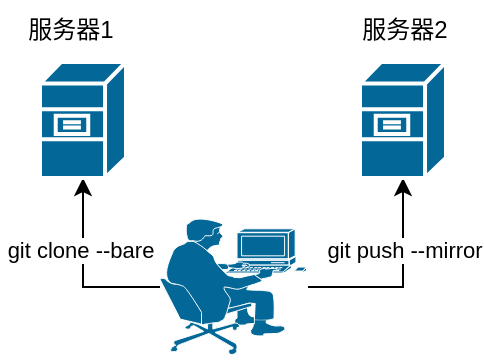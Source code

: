 <mxfile version="20.4.0" type="github" pages="3">
  <diagram name="20221010164310" id="gy6nlpveG3f7GiaCG15i">
    <mxGraphModel dx="924" dy="507" grid="1" gridSize="10" guides="1" tooltips="1" connect="1" arrows="1" fold="1" page="1" pageScale="1" pageWidth="1920" pageHeight="1200" math="0" shadow="0">
      <root>
        <mxCell id="DraJJuAHOcvPgnh4uwFL-0" />
        <mxCell id="DraJJuAHOcvPgnh4uwFL-1" parent="DraJJuAHOcvPgnh4uwFL-0" />
        <mxCell id="DraJJuAHOcvPgnh4uwFL-10" value="" style="edgeStyle=orthogonalEdgeStyle;rounded=0;orthogonalLoop=1;jettySize=auto;html=1;entryX=0.5;entryY=1;entryDx=0;entryDy=0;entryPerimeter=0;" edge="1" parent="DraJJuAHOcvPgnh4uwFL-1" source="DraJJuAHOcvPgnh4uwFL-12" target="DraJJuAHOcvPgnh4uwFL-14">
          <mxGeometry relative="1" as="geometry">
            <mxPoint x="251" y="194.5" as="targetPoint" />
          </mxGeometry>
        </mxCell>
        <mxCell id="aOWOsG2BiRnHnq_Rkf4H-1" value="git push --mirror" style="edgeLabel;html=1;align=center;verticalAlign=middle;resizable=0;points=[];" vertex="1" connectable="0" parent="DraJJuAHOcvPgnh4uwFL-10">
          <mxGeometry x="0.308" relative="1" as="geometry">
            <mxPoint as="offset" />
          </mxGeometry>
        </mxCell>
        <mxCell id="DraJJuAHOcvPgnh4uwFL-11" value="" style="edgeStyle=orthogonalEdgeStyle;rounded=0;orthogonalLoop=1;jettySize=auto;html=1;" edge="1" parent="DraJJuAHOcvPgnh4uwFL-1" source="DraJJuAHOcvPgnh4uwFL-12" target="DraJJuAHOcvPgnh4uwFL-13">
          <mxGeometry relative="1" as="geometry">
            <mxPoint x="63" y="194.5" as="targetPoint" />
          </mxGeometry>
        </mxCell>
        <mxCell id="aOWOsG2BiRnHnq_Rkf4H-0" value="git clone --bare" style="edgeLabel;html=1;align=center;verticalAlign=middle;resizable=0;points=[];" vertex="1" connectable="0" parent="DraJJuAHOcvPgnh4uwFL-11">
          <mxGeometry x="0.226" y="2" relative="1" as="geometry">
            <mxPoint as="offset" />
          </mxGeometry>
        </mxCell>
        <mxCell id="DraJJuAHOcvPgnh4uwFL-12" value="" style="shape=mxgraph.cisco.people.pc_man;sketch=0;html=1;pointerEvents=1;dashed=0;fillColor=#036897;strokeColor=#ffffff;strokeWidth=2;verticalLabelPosition=bottom;verticalAlign=top;align=center;outlineConnect=0;" vertex="1" parent="DraJJuAHOcvPgnh4uwFL-1">
          <mxGeometry x="120" y="160" width="74" height="69" as="geometry" />
        </mxCell>
        <mxCell id="DraJJuAHOcvPgnh4uwFL-13" value="" style="shape=mxgraph.cisco.servers.file_server;sketch=0;html=1;pointerEvents=1;dashed=0;fillColor=#036897;strokeColor=#ffffff;strokeWidth=2;verticalLabelPosition=bottom;verticalAlign=top;align=center;outlineConnect=0;" vertex="1" parent="DraJJuAHOcvPgnh4uwFL-1">
          <mxGeometry x="60" y="82" width="43" height="58" as="geometry" />
        </mxCell>
        <mxCell id="DraJJuAHOcvPgnh4uwFL-14" value="" style="shape=mxgraph.cisco.servers.file_server;sketch=0;html=1;pointerEvents=1;dashed=0;fillColor=#036897;strokeColor=#ffffff;strokeWidth=2;verticalLabelPosition=bottom;verticalAlign=top;align=center;outlineConnect=0;" vertex="1" parent="DraJJuAHOcvPgnh4uwFL-1">
          <mxGeometry x="220" y="82" width="43" height="58" as="geometry" />
        </mxCell>
        <mxCell id="aOWOsG2BiRnHnq_Rkf4H-3" value="&lt;span style=&quot;background-color: rgb(255, 255, 255);&quot;&gt;服务器1&lt;/span&gt;" style="text;html=1;align=center;verticalAlign=middle;resizable=0;points=[];autosize=1;strokeColor=none;fillColor=none;" vertex="1" parent="DraJJuAHOcvPgnh4uwFL-1">
          <mxGeometry x="40" y="51" width="70" height="30" as="geometry" />
        </mxCell>
        <mxCell id="aOWOsG2BiRnHnq_Rkf4H-4" value="&lt;span style=&quot;background-color: rgb(255, 255, 255);&quot;&gt;服务器2&lt;/span&gt;" style="text;html=1;align=center;verticalAlign=middle;resizable=0;points=[];autosize=1;strokeColor=none;fillColor=none;" vertex="1" parent="DraJJuAHOcvPgnh4uwFL-1">
          <mxGeometry x="206.5" y="51" width="70" height="30" as="geometry" />
        </mxCell>
      </root>
    </mxGraphModel>
  </diagram>
  <diagram name="20221010162110" id="3HABgmHqqW5baj-3t9z8">
    <mxGraphModel dx="924" dy="530" grid="1" gridSize="10" guides="1" tooltips="1" connect="1" arrows="1" fold="1" page="1" pageScale="1" pageWidth="1920" pageHeight="1200" math="0" shadow="0">
      <root>
        <mxCell id="suRAfqg6CjxLi9MMDhd2-0" />
        <mxCell id="suRAfqg6CjxLi9MMDhd2-1" parent="suRAfqg6CjxLi9MMDhd2-0" />
        <mxCell id="UG6p2U2NHbP9j15jlaxX-8" value="" style="edgeStyle=orthogonalEdgeStyle;rounded=0;orthogonalLoop=1;jettySize=auto;html=1;entryX=0.5;entryY=1;entryDx=0;entryDy=0;" edge="1" parent="suRAfqg6CjxLi9MMDhd2-1" source="UG6p2U2NHbP9j15jlaxX-3" target="UG6p2U2NHbP9j15jlaxX-4">
          <mxGeometry relative="1" as="geometry">
            <mxPoint x="80" y="250" as="targetPoint" />
          </mxGeometry>
        </mxCell>
        <mxCell id="UG6p2U2NHbP9j15jlaxX-11" value="git clone --bare" style="edgeLabel;html=1;align=center;verticalAlign=middle;resizable=0;points=[];" vertex="1" connectable="0" parent="UG6p2U2NHbP9j15jlaxX-8">
          <mxGeometry x="0.224" relative="1" as="geometry">
            <mxPoint as="offset" />
          </mxGeometry>
        </mxCell>
        <mxCell id="UG6p2U2NHbP9j15jlaxX-10" value="" style="edgeStyle=orthogonalEdgeStyle;rounded=0;orthogonalLoop=1;jettySize=auto;html=1;entryX=0.5;entryY=1;entryDx=0;entryDy=0;" edge="1" parent="suRAfqg6CjxLi9MMDhd2-1" source="UG6p2U2NHbP9j15jlaxX-3" target="UG6p2U2NHbP9j15jlaxX-6">
          <mxGeometry relative="1" as="geometry">
            <mxPoint x="320" y="250" as="targetPoint" />
          </mxGeometry>
        </mxCell>
        <mxCell id="UG6p2U2NHbP9j15jlaxX-12" value="git push --mirror" style="edgeLabel;html=1;align=center;verticalAlign=middle;resizable=0;points=[];" vertex="1" connectable="0" parent="UG6p2U2NHbP9j15jlaxX-10">
          <mxGeometry x="0.256" relative="1" as="geometry">
            <mxPoint as="offset" />
          </mxGeometry>
        </mxCell>
        <mxCell id="UG6p2U2NHbP9j15jlaxX-3" value="" style="image;html=1;image=img/lib/clip_art/computers/Laptop_128x128.png" vertex="1" parent="suRAfqg6CjxLi9MMDhd2-1">
          <mxGeometry x="160" y="140" width="80" height="80" as="geometry" />
        </mxCell>
        <mxCell id="UG6p2U2NHbP9j15jlaxX-4" value="服务器1" style="image;html=1;image=img/lib/clip_art/computers/Server_Tower_128x128.png" vertex="1" parent="suRAfqg6CjxLi9MMDhd2-1">
          <mxGeometry x="70" y="40" width="80" height="80" as="geometry" />
        </mxCell>
        <mxCell id="UG6p2U2NHbP9j15jlaxX-6" value="服务器2" style="image;html=1;image=img/lib/clip_art/computers/Server_Tower_128x128.png" vertex="1" parent="suRAfqg6CjxLi9MMDhd2-1">
          <mxGeometry x="260" y="40" width="80" height="80" as="geometry" />
        </mxCell>
        <mxCell id="UG6p2U2NHbP9j15jlaxX-13" value="" style="image;html=1;image=img/lib/clip_art/people/Suit_Man_128x128.png" vertex="1" parent="suRAfqg6CjxLi9MMDhd2-1">
          <mxGeometry x="140" y="190" width="30" height="20" as="geometry" />
        </mxCell>
      </root>
    </mxGraphModel>
  </diagram>
  <diagram id="UyHtFqi2HpBrdYgdCdot" name="20221010162049">
    <mxGraphModel dx="1386" dy="795" grid="1" gridSize="10" guides="1" tooltips="1" connect="1" arrows="1" fold="1" page="1" pageScale="1" pageWidth="1920" pageHeight="1200" math="0" shadow="0">
      <root>
        <mxCell id="0" />
        <mxCell id="1" parent="0" />
        <mxCell id="44dB6vl2zQChrk1z4Hqk-114" value="" style="rounded=1;whiteSpace=wrap;html=1;strokeColor=#000000;strokeWidth=2;fillColor=#CCCCCC;" parent="1" vertex="1">
          <mxGeometry x="473" y="40" width="450" height="500" as="geometry" />
        </mxCell>
        <mxCell id="44dB6vl2zQChrk1z4Hqk-108" value="" style="rounded=1;whiteSpace=wrap;html=1;strokeColor=#000000;strokeWidth=2;fillColor=#FFFFFF;" parent="1" vertex="1">
          <mxGeometry x="760" y="130" width="130" height="290" as="geometry" />
        </mxCell>
        <mxCell id="44dB6vl2zQChrk1z4Hqk-107" value="" style="rounded=1;whiteSpace=wrap;html=1;strokeColor=#000000;strokeWidth=2;fillColor=#FFFFFF;" parent="1" vertex="1">
          <mxGeometry x="490" y="130" width="130" height="290" as="geometry" />
        </mxCell>
        <mxCell id="44dB6vl2zQChrk1z4Hqk-92" value="" style="edgeStyle=orthogonalEdgeStyle;rounded=0;orthogonalLoop=1;jettySize=auto;html=1;strokeWidth=2;" parent="1" edge="1">
          <mxGeometry relative="1" as="geometry">
            <mxPoint x="313" y="240" as="sourcePoint" />
            <mxPoint x="473" y="240" as="targetPoint" />
            <Array as="points">
              <mxPoint x="383" y="240" />
            </Array>
          </mxGeometry>
        </mxCell>
        <mxCell id="44dB6vl2zQChrk1z4Hqk-31" value="" style="rounded=1;whiteSpace=wrap;html=1;strokeColor=#000000;fillColor=#CCCCCC;strokeWidth=2;" parent="1" vertex="1">
          <mxGeometry x="130" y="40" width="160" height="500" as="geometry" />
        </mxCell>
        <mxCell id="44dB6vl2zQChrk1z4Hqk-85" value="工作区" style="text;html=1;align=center;verticalAlign=middle;resizable=0;points=[];autosize=1;fontStyle=1" parent="1" vertex="1">
          <mxGeometry x="160" y="60" width="50" height="20" as="geometry" />
        </mxCell>
        <mxCell id="44dB6vl2zQChrk1z4Hqk-54" value="" style="group" parent="1" vertex="1" connectable="0">
          <mxGeometry x="160" y="210" width="90" height="217" as="geometry" />
        </mxCell>
        <mxCell id="44dB6vl2zQChrk1z4Hqk-52" value="" style="group" parent="44dB6vl2zQChrk1z4Hqk-54" vertex="1" connectable="0">
          <mxGeometry x="10" y="5" width="80" height="212" as="geometry" />
        </mxCell>
        <mxCell id="44dB6vl2zQChrk1z4Hqk-50" value="" style="group" parent="44dB6vl2zQChrk1z4Hqk-52" vertex="1" connectable="0">
          <mxGeometry width="80" height="212" as="geometry" />
        </mxCell>
        <mxCell id="44dB6vl2zQChrk1z4Hqk-35" value="" style="group" parent="44dB6vl2zQChrk1z4Hqk-50" vertex="1" connectable="0">
          <mxGeometry y="38" width="50" height="164" as="geometry" />
        </mxCell>
        <mxCell id="44dB6vl2zQChrk1z4Hqk-32" value="" style="strokeWidth=2;html=1;shape=mxgraph.flowchart.annotation_1;align=left;pointerEvents=1;fillColor=#FFFFFF;" parent="44dB6vl2zQChrk1z4Hqk-35" vertex="1">
          <mxGeometry width="50" height="100" as="geometry" />
        </mxCell>
        <mxCell id="44dB6vl2zQChrk1z4Hqk-33" value="" style="strokeWidth=2;html=1;shape=mxgraph.flowchart.annotation_1;align=left;pointerEvents=1;fillColor=#FFFFFF;" parent="44dB6vl2zQChrk1z4Hqk-35" vertex="1">
          <mxGeometry y="32" width="50" height="100" as="geometry" />
        </mxCell>
        <mxCell id="44dB6vl2zQChrk1z4Hqk-34" value="" style="strokeWidth=2;html=1;shape=mxgraph.flowchart.annotation_1;align=left;pointerEvents=1;fillColor=#FFFFFF;" parent="44dB6vl2zQChrk1z4Hqk-35" vertex="1">
          <mxGeometry y="64" width="50" height="100" as="geometry" />
        </mxCell>
        <mxCell id="44dB6vl2zQChrk1z4Hqk-36" value="" style="endArrow=none;html=1;strokeWidth=2;" parent="44dB6vl2zQChrk1z4Hqk-50" edge="1">
          <mxGeometry width="50" height="50" relative="1" as="geometry">
            <mxPoint y="60" as="sourcePoint" />
            <mxPoint as="targetPoint" />
          </mxGeometry>
        </mxCell>
        <mxCell id="44dB6vl2zQChrk1z4Hqk-38" value="" style="shape=note;whiteSpace=wrap;html=1;size=14;verticalAlign=top;align=left;spacingTop=-6;strokeColor=#000000;fillColor=#FFFFFF;strokeWidth=2;" parent="44dB6vl2zQChrk1z4Hqk-50" vertex="1">
          <mxGeometry x="50" y="30" width="30" height="20" as="geometry" />
        </mxCell>
        <mxCell id="44dB6vl2zQChrk1z4Hqk-39" value="" style="shape=note;whiteSpace=wrap;html=1;size=14;verticalAlign=top;align=left;spacingTop=-6;strokeColor=#000000;fillColor=#FFFFFF;strokeWidth=2;" parent="44dB6vl2zQChrk1z4Hqk-50" vertex="1">
          <mxGeometry x="50" y="60" width="30" height="20" as="geometry" />
        </mxCell>
        <mxCell id="44dB6vl2zQChrk1z4Hqk-40" value="" style="shape=note;whiteSpace=wrap;html=1;size=14;verticalAlign=top;align=left;spacingTop=-6;strokeColor=#000000;fillColor=#FFFFFF;strokeWidth=2;" parent="44dB6vl2zQChrk1z4Hqk-50" vertex="1">
          <mxGeometry x="50" y="92" width="30" height="20" as="geometry" />
        </mxCell>
        <mxCell id="44dB6vl2zQChrk1z4Hqk-41" value="" style="shape=note;whiteSpace=wrap;html=1;size=14;verticalAlign=top;align=left;spacingTop=-6;strokeColor=#000000;fillColor=#FFFFFF;strokeWidth=2;" parent="44dB6vl2zQChrk1z4Hqk-50" vertex="1">
          <mxGeometry x="50" y="128" width="30" height="20" as="geometry" />
        </mxCell>
        <mxCell id="44dB6vl2zQChrk1z4Hqk-43" value="" style="shape=note;whiteSpace=wrap;html=1;size=14;verticalAlign=top;align=left;spacingTop=-6;strokeColor=#000000;fillColor=#FFFFFF;strokeWidth=2;" parent="44dB6vl2zQChrk1z4Hqk-50" vertex="1">
          <mxGeometry x="50" y="192" width="30" height="20" as="geometry" />
        </mxCell>
        <mxCell id="44dB6vl2zQChrk1z4Hqk-46" value="" style="shape=note;whiteSpace=wrap;html=1;size=14;verticalAlign=top;align=left;spacingTop=-6;strokeColor=#000000;fillColor=#FFFFFF;strokeWidth=2;" parent="44dB6vl2zQChrk1z4Hqk-50" vertex="1">
          <mxGeometry x="50" y="160" width="30" height="20" as="geometry" />
        </mxCell>
        <mxCell id="44dB6vl2zQChrk1z4Hqk-45" value="" style="shape=note;whiteSpace=wrap;html=1;size=14;verticalAlign=top;align=left;spacingTop=-6;strokeColor=#000000;fillColor=#FFFFFF;strokeWidth=2;" parent="44dB6vl2zQChrk1z4Hqk-54" vertex="1">
          <mxGeometry width="30" height="20" as="geometry" />
        </mxCell>
        <mxCell id="44dB6vl2zQChrk1z4Hqk-89" value="" style="group" parent="1" vertex="1" connectable="0">
          <mxGeometry x="770" y="190" width="90" height="217" as="geometry" />
        </mxCell>
        <mxCell id="44dB6vl2zQChrk1z4Hqk-87" value="" style="group" parent="44dB6vl2zQChrk1z4Hqk-89" vertex="1" connectable="0">
          <mxGeometry width="90" height="217" as="geometry" />
        </mxCell>
        <mxCell id="44dB6vl2zQChrk1z4Hqk-70" value="" style="group" parent="44dB6vl2zQChrk1z4Hqk-87" vertex="1" connectable="0">
          <mxGeometry width="90" height="217" as="geometry" />
        </mxCell>
        <mxCell id="44dB6vl2zQChrk1z4Hqk-71" value="" style="group" parent="44dB6vl2zQChrk1z4Hqk-70" vertex="1" connectable="0">
          <mxGeometry x="10" y="5" width="80" height="212" as="geometry" />
        </mxCell>
        <mxCell id="44dB6vl2zQChrk1z4Hqk-72" value="" style="group" parent="44dB6vl2zQChrk1z4Hqk-71" vertex="1" connectable="0">
          <mxGeometry width="80" height="212" as="geometry" />
        </mxCell>
        <mxCell id="44dB6vl2zQChrk1z4Hqk-73" value="" style="group" parent="44dB6vl2zQChrk1z4Hqk-72" vertex="1" connectable="0">
          <mxGeometry y="38" width="50" height="164" as="geometry" />
        </mxCell>
        <mxCell id="44dB6vl2zQChrk1z4Hqk-74" value="" style="strokeWidth=2;html=1;shape=mxgraph.flowchart.annotation_1;align=left;pointerEvents=1;fillColor=#FFFFFF;" parent="44dB6vl2zQChrk1z4Hqk-73" vertex="1">
          <mxGeometry width="50" height="100" as="geometry" />
        </mxCell>
        <mxCell id="44dB6vl2zQChrk1z4Hqk-75" value="" style="strokeWidth=2;html=1;shape=mxgraph.flowchart.annotation_1;align=left;pointerEvents=1;fillColor=#FFFFFF;" parent="44dB6vl2zQChrk1z4Hqk-73" vertex="1">
          <mxGeometry y="32" width="50" height="100" as="geometry" />
        </mxCell>
        <mxCell id="44dB6vl2zQChrk1z4Hqk-76" value="" style="strokeWidth=2;html=1;shape=mxgraph.flowchart.annotation_1;align=left;pointerEvents=1;fillColor=#FFFFFF;" parent="44dB6vl2zQChrk1z4Hqk-73" vertex="1">
          <mxGeometry y="64" width="50" height="100" as="geometry" />
        </mxCell>
        <mxCell id="44dB6vl2zQChrk1z4Hqk-77" value="" style="endArrow=none;html=1;strokeWidth=2;" parent="44dB6vl2zQChrk1z4Hqk-72" edge="1">
          <mxGeometry width="50" height="50" relative="1" as="geometry">
            <mxPoint y="60" as="sourcePoint" />
            <mxPoint as="targetPoint" />
          </mxGeometry>
        </mxCell>
        <mxCell id="44dB6vl2zQChrk1z4Hqk-78" value="" style="shape=note;whiteSpace=wrap;html=1;size=14;verticalAlign=top;align=left;spacingTop=-6;strokeColor=#000000;fillColor=#FFFFFF;strokeWidth=2;" parent="44dB6vl2zQChrk1z4Hqk-72" vertex="1">
          <mxGeometry x="50" y="30" width="30" height="20" as="geometry" />
        </mxCell>
        <mxCell id="44dB6vl2zQChrk1z4Hqk-79" value="" style="shape=note;whiteSpace=wrap;html=1;size=14;verticalAlign=top;align=left;spacingTop=-6;strokeColor=#000000;fillColor=#FFFFFF;strokeWidth=2;" parent="44dB6vl2zQChrk1z4Hqk-72" vertex="1">
          <mxGeometry x="50" y="60" width="30" height="20" as="geometry" />
        </mxCell>
        <mxCell id="44dB6vl2zQChrk1z4Hqk-80" value="" style="shape=note;whiteSpace=wrap;html=1;size=14;verticalAlign=top;align=left;spacingTop=-6;strokeColor=#000000;fillColor=#FFFFFF;strokeWidth=2;" parent="44dB6vl2zQChrk1z4Hqk-72" vertex="1">
          <mxGeometry x="50" y="92" width="30" height="20" as="geometry" />
        </mxCell>
        <mxCell id="44dB6vl2zQChrk1z4Hqk-81" value="" style="shape=note;whiteSpace=wrap;html=1;size=14;verticalAlign=top;align=left;spacingTop=-6;strokeColor=#000000;fillColor=#FFFFFF;strokeWidth=2;" parent="44dB6vl2zQChrk1z4Hqk-72" vertex="1">
          <mxGeometry x="50" y="128" width="30" height="20" as="geometry" />
        </mxCell>
        <mxCell id="44dB6vl2zQChrk1z4Hqk-82" value="" style="shape=note;whiteSpace=wrap;html=1;size=14;verticalAlign=top;align=left;spacingTop=-6;strokeColor=#000000;fillColor=#FFFFFF;strokeWidth=2;" parent="44dB6vl2zQChrk1z4Hqk-72" vertex="1">
          <mxGeometry x="50" y="192" width="30" height="20" as="geometry" />
        </mxCell>
        <mxCell id="44dB6vl2zQChrk1z4Hqk-83" value="" style="shape=note;whiteSpace=wrap;html=1;size=14;verticalAlign=top;align=left;spacingTop=-6;strokeColor=#000000;fillColor=#FFFFFF;strokeWidth=2;" parent="44dB6vl2zQChrk1z4Hqk-72" vertex="1">
          <mxGeometry x="50" y="160" width="30" height="20" as="geometry" />
        </mxCell>
        <mxCell id="44dB6vl2zQChrk1z4Hqk-84" value="" style="shape=note;whiteSpace=wrap;html=1;size=14;verticalAlign=top;align=left;spacingTop=-6;strokeColor=#000000;fillColor=#FFFFFF;strokeWidth=2;" parent="44dB6vl2zQChrk1z4Hqk-70" vertex="1">
          <mxGeometry width="30" height="20" as="geometry" />
        </mxCell>
        <mxCell id="44dB6vl2zQChrk1z4Hqk-90" value="" style="group" parent="1" vertex="1" connectable="0">
          <mxGeometry x="510" y="190" width="90" height="217" as="geometry" />
        </mxCell>
        <mxCell id="44dB6vl2zQChrk1z4Hqk-88" value="" style="group" parent="44dB6vl2zQChrk1z4Hqk-90" vertex="1" connectable="0">
          <mxGeometry width="90" height="217" as="geometry" />
        </mxCell>
        <mxCell id="44dB6vl2zQChrk1z4Hqk-55" value="" style="group" parent="44dB6vl2zQChrk1z4Hqk-88" vertex="1" connectable="0">
          <mxGeometry width="90" height="217" as="geometry" />
        </mxCell>
        <mxCell id="44dB6vl2zQChrk1z4Hqk-56" value="" style="group" parent="44dB6vl2zQChrk1z4Hqk-55" vertex="1" connectable="0">
          <mxGeometry x="10" y="5" width="80" height="212" as="geometry" />
        </mxCell>
        <mxCell id="44dB6vl2zQChrk1z4Hqk-57" value="" style="group" parent="44dB6vl2zQChrk1z4Hqk-56" vertex="1" connectable="0">
          <mxGeometry width="80" height="212" as="geometry" />
        </mxCell>
        <mxCell id="44dB6vl2zQChrk1z4Hqk-58" value="" style="group" parent="44dB6vl2zQChrk1z4Hqk-57" vertex="1" connectable="0">
          <mxGeometry y="38" width="50" height="164" as="geometry" />
        </mxCell>
        <mxCell id="44dB6vl2zQChrk1z4Hqk-59" value="" style="strokeWidth=2;html=1;shape=mxgraph.flowchart.annotation_1;align=left;pointerEvents=1;fillColor=#FFFFFF;" parent="44dB6vl2zQChrk1z4Hqk-58" vertex="1">
          <mxGeometry width="50" height="100" as="geometry" />
        </mxCell>
        <mxCell id="44dB6vl2zQChrk1z4Hqk-60" value="" style="strokeWidth=2;html=1;shape=mxgraph.flowchart.annotation_1;align=left;pointerEvents=1;fillColor=#FFFFFF;" parent="44dB6vl2zQChrk1z4Hqk-58" vertex="1">
          <mxGeometry y="32" width="50" height="100" as="geometry" />
        </mxCell>
        <mxCell id="44dB6vl2zQChrk1z4Hqk-61" value="" style="strokeWidth=2;html=1;shape=mxgraph.flowchart.annotation_1;align=left;pointerEvents=1;fillColor=#FFFFFF;" parent="44dB6vl2zQChrk1z4Hqk-58" vertex="1">
          <mxGeometry y="64" width="50" height="100" as="geometry" />
        </mxCell>
        <mxCell id="44dB6vl2zQChrk1z4Hqk-62" value="" style="endArrow=none;html=1;strokeWidth=2;" parent="44dB6vl2zQChrk1z4Hqk-57" edge="1">
          <mxGeometry width="50" height="50" relative="1" as="geometry">
            <mxPoint y="60" as="sourcePoint" />
            <mxPoint as="targetPoint" />
          </mxGeometry>
        </mxCell>
        <mxCell id="44dB6vl2zQChrk1z4Hqk-63" value="" style="shape=note;whiteSpace=wrap;html=1;size=14;verticalAlign=top;align=left;spacingTop=-6;strokeColor=#000000;fillColor=#FFFFFF;strokeWidth=2;" parent="44dB6vl2zQChrk1z4Hqk-57" vertex="1">
          <mxGeometry x="50" y="30" width="30" height="20" as="geometry" />
        </mxCell>
        <mxCell id="44dB6vl2zQChrk1z4Hqk-64" value="" style="shape=note;whiteSpace=wrap;html=1;size=14;verticalAlign=top;align=left;spacingTop=-6;strokeColor=#000000;fillColor=#FFFFFF;strokeWidth=2;" parent="44dB6vl2zQChrk1z4Hqk-57" vertex="1">
          <mxGeometry x="50" y="60" width="30" height="20" as="geometry" />
        </mxCell>
        <mxCell id="44dB6vl2zQChrk1z4Hqk-65" value="" style="shape=note;whiteSpace=wrap;html=1;size=14;verticalAlign=top;align=left;spacingTop=-6;strokeColor=#000000;fillColor=#FFFFFF;strokeWidth=2;" parent="44dB6vl2zQChrk1z4Hqk-57" vertex="1">
          <mxGeometry x="50" y="92" width="30" height="20" as="geometry" />
        </mxCell>
        <mxCell id="44dB6vl2zQChrk1z4Hqk-66" value="" style="shape=note;whiteSpace=wrap;html=1;size=14;verticalAlign=top;align=left;spacingTop=-6;strokeColor=#000000;fillColor=#FFFFFF;strokeWidth=2;" parent="44dB6vl2zQChrk1z4Hqk-57" vertex="1">
          <mxGeometry x="50" y="128" width="30" height="20" as="geometry" />
        </mxCell>
        <mxCell id="44dB6vl2zQChrk1z4Hqk-67" value="" style="shape=note;whiteSpace=wrap;html=1;size=14;verticalAlign=top;align=left;spacingTop=-6;strokeColor=#000000;fillColor=#FFFFFF;strokeWidth=2;" parent="44dB6vl2zQChrk1z4Hqk-57" vertex="1">
          <mxGeometry x="50" y="192" width="30" height="20" as="geometry" />
        </mxCell>
        <mxCell id="44dB6vl2zQChrk1z4Hqk-68" value="" style="shape=note;whiteSpace=wrap;html=1;size=14;verticalAlign=top;align=left;spacingTop=-6;strokeColor=#000000;fillColor=#FFFFFF;strokeWidth=2;" parent="44dB6vl2zQChrk1z4Hqk-57" vertex="1">
          <mxGeometry x="50" y="160" width="30" height="20" as="geometry" />
        </mxCell>
        <mxCell id="44dB6vl2zQChrk1z4Hqk-69" value="" style="shape=note;whiteSpace=wrap;html=1;size=14;verticalAlign=top;align=left;spacingTop=-6;strokeColor=#000000;fillColor=#FFFFFF;strokeWidth=2;" parent="44dB6vl2zQChrk1z4Hqk-55" vertex="1">
          <mxGeometry width="30" height="20" as="geometry" />
        </mxCell>
        <mxCell id="44dB6vl2zQChrk1z4Hqk-95" value="" style="endArrow=classic;html=1;strokeWidth=2;" parent="1" edge="1">
          <mxGeometry width="50" height="50" relative="1" as="geometry">
            <mxPoint x="470" y="298" as="sourcePoint" />
            <mxPoint x="320" y="298" as="targetPoint" />
          </mxGeometry>
        </mxCell>
        <mxCell id="44dB6vl2zQChrk1z4Hqk-96" value="" style="endArrow=classic;html=1;strokeWidth=2;" parent="1" edge="1">
          <mxGeometry width="50" height="50" relative="1" as="geometry">
            <mxPoint x="470" y="360" as="sourcePoint" />
            <mxPoint x="315" y="360" as="targetPoint" />
          </mxGeometry>
        </mxCell>
        <mxCell id="44dB6vl2zQChrk1z4Hqk-97" value="" style="endArrow=classic;html=1;strokeWidth=2;edgeStyle=orthogonalEdgeStyle;" parent="1" edge="1">
          <mxGeometry width="50" height="50" relative="1" as="geometry">
            <mxPoint x="690" y="370" as="sourcePoint" />
            <mxPoint x="300" y="440" as="targetPoint" />
            <Array as="points">
              <mxPoint x="690" y="440" />
            </Array>
          </mxGeometry>
        </mxCell>
        <mxCell id="44dB6vl2zQChrk1z4Hqk-98" value="" style="edgeStyle=orthogonalEdgeStyle;rounded=0;orthogonalLoop=1;jettySize=auto;html=1;strokeWidth=2;" parent="1" edge="1">
          <mxGeometry relative="1" as="geometry">
            <mxPoint x="630" y="250" as="sourcePoint" />
            <mxPoint x="760" y="250" as="targetPoint" />
            <Array as="points">
              <mxPoint x="680" y="250" />
            </Array>
          </mxGeometry>
        </mxCell>
        <mxCell id="44dB6vl2zQChrk1z4Hqk-99" value="" style="endArrow=classic;html=1;strokeWidth=2;" parent="1" edge="1">
          <mxGeometry width="50" height="50" relative="1" as="geometry">
            <mxPoint x="750" y="318" as="sourcePoint" />
            <mxPoint x="620" y="318" as="targetPoint" />
          </mxGeometry>
        </mxCell>
        <mxCell id="44dB6vl2zQChrk1z4Hqk-100" value="" style="endArrow=classic;html=1;strokeWidth=2;" parent="1" edge="1">
          <mxGeometry width="50" height="50" relative="1" as="geometry">
            <mxPoint x="750" y="370" as="sourcePoint" />
            <mxPoint x="620" y="370" as="targetPoint" />
          </mxGeometry>
        </mxCell>
        <mxCell id="44dB6vl2zQChrk1z4Hqk-101" value="add" style="text;html=1;align=center;verticalAlign=middle;resizable=0;points=[];autosize=1;fontStyle=1" parent="1" vertex="1">
          <mxGeometry x="380" y="210" width="40" height="20" as="geometry" />
        </mxCell>
        <mxCell id="44dB6vl2zQChrk1z4Hqk-102" value="checkout -- &amp;lt;file&amp;gt;" style="text;html=1;align=center;verticalAlign=middle;resizable=0;points=[];autosize=1;fontStyle=1" parent="1" vertex="1">
          <mxGeometry x="345" y="270" width="110" height="20" as="geometry" />
        </mxCell>
        <mxCell id="44dB6vl2zQChrk1z4Hqk-103" value="rm -- cached&amp;nbsp;" style="text;html=1;align=center;verticalAlign=middle;resizable=0;points=[];autosize=1;fontStyle=1" parent="1" vertex="1">
          <mxGeometry x="360" y="330" width="90" height="20" as="geometry" />
        </mxCell>
        <mxCell id="44dB6vl2zQChrk1z4Hqk-104" value="checkout HEAD &amp;lt;file&amp;gt;" style="text;html=1;align=center;verticalAlign=middle;resizable=0;points=[];autosize=1;fontStyle=1" parent="1" vertex="1">
          <mxGeometry x="330" y="407" width="140" height="20" as="geometry" />
        </mxCell>
        <mxCell id="44dB6vl2zQChrk1z4Hqk-105" value="commit" style="text;html=1;align=center;verticalAlign=middle;resizable=0;points=[];autosize=1;fontStyle=1" parent="1" vertex="1">
          <mxGeometry x="660" y="220" width="60" height="20" as="geometry" />
        </mxCell>
        <mxCell id="44dB6vl2zQChrk1z4Hqk-106" value="reset HEAD" style="text;html=1;align=center;verticalAlign=middle;resizable=0;points=[];autosize=1;fontStyle=1" parent="1" vertex="1">
          <mxGeometry x="660" y="290" width="80" height="20" as="geometry" />
        </mxCell>
        <mxCell id="44dB6vl2zQChrk1z4Hqk-109" value="index" style="text;html=1;align=center;verticalAlign=middle;resizable=0;points=[];autosize=1;fontStyle=1" parent="1" vertex="1">
          <mxGeometry x="510" y="140" width="50" height="20" as="geometry" />
        </mxCell>
        <mxCell id="44dB6vl2zQChrk1z4Hqk-110" value="master" style="text;html=1;align=center;verticalAlign=middle;resizable=0;points=[];autosize=1;fontStyle=1" parent="1" vertex="1">
          <mxGeometry x="770" y="140" width="50" height="20" as="geometry" />
        </mxCell>
        <mxCell id="44dB6vl2zQChrk1z4Hqk-111" value="&lt;b&gt;objects&lt;/b&gt;" style="shape=cylinder;whiteSpace=wrap;html=1;boundedLbl=1;backgroundOutline=1;strokeColor=#000000;strokeWidth=2;fillColor=#FFFFFF;" parent="1" vertex="1">
          <mxGeometry x="630" y="460" width="130" height="60" as="geometry" />
        </mxCell>
        <mxCell id="44dB6vl2zQChrk1z4Hqk-112" value="" style="endArrow=classic;html=1;strokeWidth=2;edgeStyle=orthogonalEdgeStyle;exitX=0.5;exitY=1;exitDx=0;exitDy=0;entryX=0;entryY=0.5;entryDx=0;entryDy=0;dashed=1;" parent="1" source="44dB6vl2zQChrk1z4Hqk-107" target="44dB6vl2zQChrk1z4Hqk-111" edge="1">
          <mxGeometry width="50" height="50" relative="1" as="geometry">
            <mxPoint x="700" y="380" as="sourcePoint" />
            <mxPoint x="310" y="450" as="targetPoint" />
            <Array as="points">
              <mxPoint x="555" y="490" />
            </Array>
          </mxGeometry>
        </mxCell>
        <mxCell id="44dB6vl2zQChrk1z4Hqk-113" value="" style="endArrow=classic;html=1;strokeWidth=2;edgeStyle=orthogonalEdgeStyle;exitX=0.5;exitY=1;exitDx=0;exitDy=0;entryX=1;entryY=0.5;entryDx=0;entryDy=0;dashed=1;" parent="1" source="44dB6vl2zQChrk1z4Hqk-108" target="44dB6vl2zQChrk1z4Hqk-111" edge="1">
          <mxGeometry width="50" height="50" relative="1" as="geometry">
            <mxPoint x="565" y="430" as="sourcePoint" />
            <mxPoint x="660" y="500" as="targetPoint" />
            <Array as="points">
              <mxPoint x="825" y="490" />
            </Array>
          </mxGeometry>
        </mxCell>
        <mxCell id="44dB6vl2zQChrk1z4Hqk-115" value="版本库" style="text;html=1;align=center;verticalAlign=middle;resizable=0;points=[];autosize=1;fontStyle=1" parent="1" vertex="1">
          <mxGeometry x="510" y="60" width="50" height="20" as="geometry" />
        </mxCell>
        <mxCell id="44dB6vl2zQChrk1z4Hqk-116" value="&lt;b&gt;图 5-1 工作区、版本库、暂存区原理图&lt;/b&gt;" style="text;html=1;align=center;verticalAlign=middle;resizable=0;points=[];autosize=1;" parent="1" vertex="1">
          <mxGeometry x="390" y="600" width="220" height="20" as="geometry" />
        </mxCell>
        <mxCell id="44dB6vl2zQChrk1z4Hqk-119" value="" style="edgeStyle=orthogonalEdgeStyle;rounded=0;orthogonalLoop=1;jettySize=auto;html=1;strokeWidth=2;" parent="1" source="44dB6vl2zQChrk1z4Hqk-118" target="44dB6vl2zQChrk1z4Hqk-108" edge="1">
          <mxGeometry relative="1" as="geometry" />
        </mxCell>
        <mxCell id="44dB6vl2zQChrk1z4Hqk-118" value="HEAD" style="shape=offPageConnector;whiteSpace=wrap;html=1;strokeColor=#000000;strokeWidth=2;fillColor=#FFFFFF;" parent="1" vertex="1">
          <mxGeometry x="795" y="60" width="60" height="30" as="geometry" />
        </mxCell>
      </root>
    </mxGraphModel>
  </diagram>
</mxfile>
